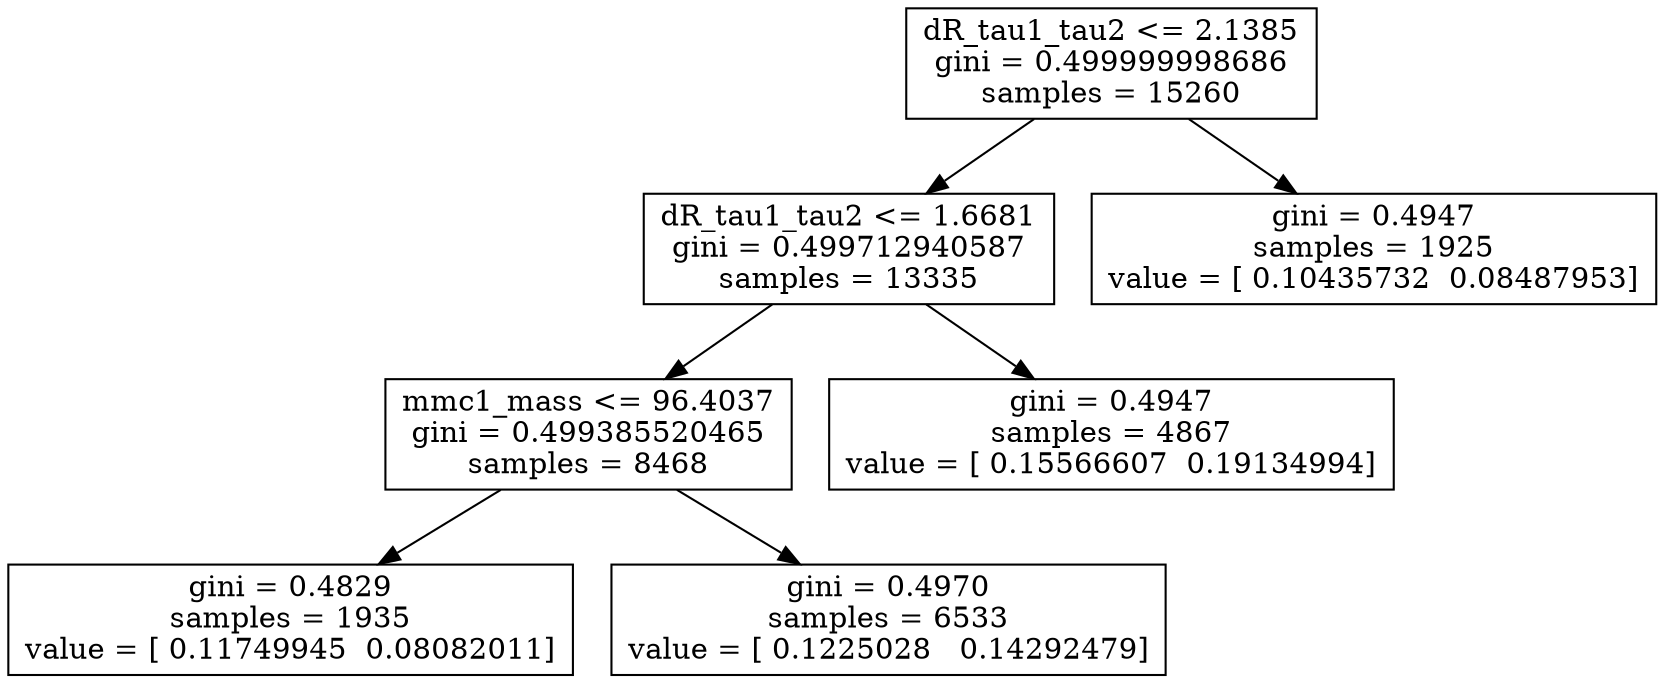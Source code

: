 digraph Tree {
0 [label="dR_tau1_tau2 <= 2.1385\ngini = 0.499999998686\nsamples = 15260", shape="box"] ;
1 [label="dR_tau1_tau2 <= 1.6681\ngini = 0.499712940587\nsamples = 13335", shape="box"] ;
0 -> 1 ;
2 [label="mmc1_mass <= 96.4037\ngini = 0.499385520465\nsamples = 8468", shape="box"] ;
1 -> 2 ;
3 [label="gini = 0.4829\nsamples = 1935\nvalue = [ 0.11749945  0.08082011]", shape="box"] ;
2 -> 3 ;
4 [label="gini = 0.4970\nsamples = 6533\nvalue = [ 0.1225028   0.14292479]", shape="box"] ;
2 -> 4 ;
5 [label="gini = 0.4947\nsamples = 4867\nvalue = [ 0.15566607  0.19134994]", shape="box"] ;
1 -> 5 ;
6 [label="gini = 0.4947\nsamples = 1925\nvalue = [ 0.10435732  0.08487953]", shape="box"] ;
0 -> 6 ;
}